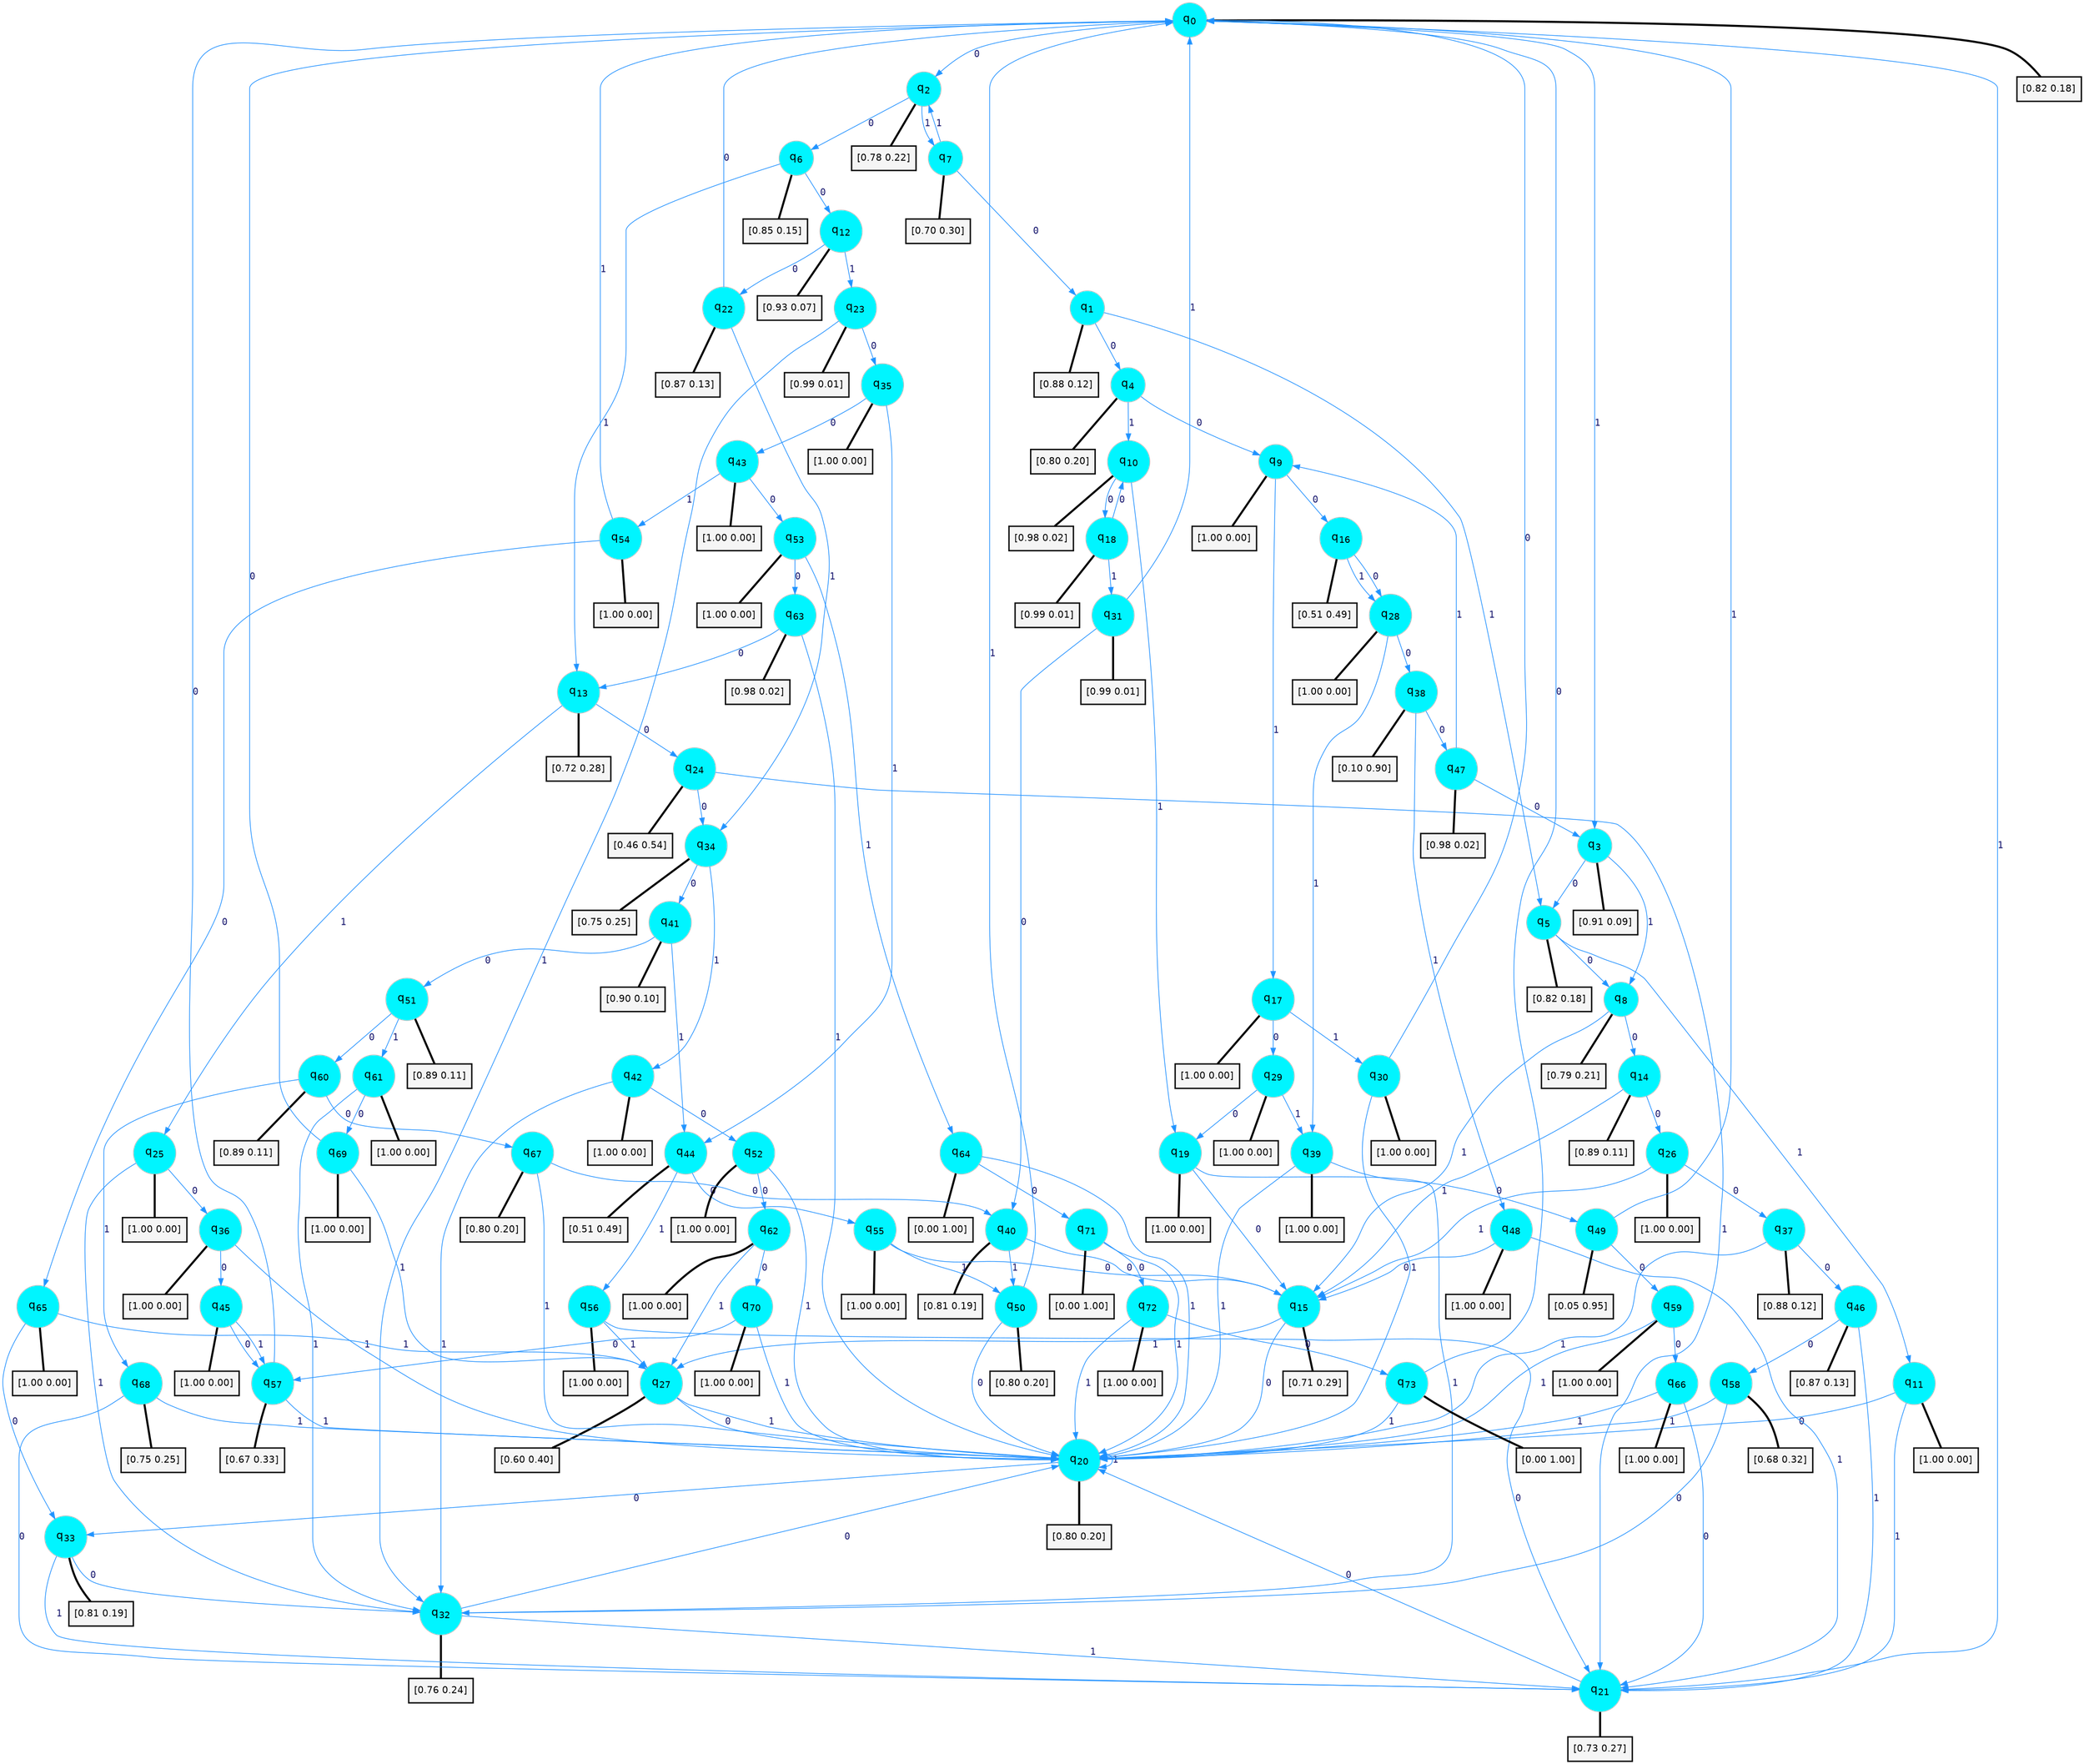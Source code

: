digraph G {
graph [
bgcolor=transparent, dpi=300, rankdir=TD, size="40,25"];
node [
color=gray, fillcolor=turquoise1, fontcolor=black, fontname=Helvetica, fontsize=16, fontweight=bold, shape=circle, style=filled];
edge [
arrowsize=1, color=dodgerblue1, fontcolor=midnightblue, fontname=courier, fontweight=bold, penwidth=1, style=solid, weight=20];
0[label=<q<SUB>0</SUB>>];
1[label=<q<SUB>1</SUB>>];
2[label=<q<SUB>2</SUB>>];
3[label=<q<SUB>3</SUB>>];
4[label=<q<SUB>4</SUB>>];
5[label=<q<SUB>5</SUB>>];
6[label=<q<SUB>6</SUB>>];
7[label=<q<SUB>7</SUB>>];
8[label=<q<SUB>8</SUB>>];
9[label=<q<SUB>9</SUB>>];
10[label=<q<SUB>10</SUB>>];
11[label=<q<SUB>11</SUB>>];
12[label=<q<SUB>12</SUB>>];
13[label=<q<SUB>13</SUB>>];
14[label=<q<SUB>14</SUB>>];
15[label=<q<SUB>15</SUB>>];
16[label=<q<SUB>16</SUB>>];
17[label=<q<SUB>17</SUB>>];
18[label=<q<SUB>18</SUB>>];
19[label=<q<SUB>19</SUB>>];
20[label=<q<SUB>20</SUB>>];
21[label=<q<SUB>21</SUB>>];
22[label=<q<SUB>22</SUB>>];
23[label=<q<SUB>23</SUB>>];
24[label=<q<SUB>24</SUB>>];
25[label=<q<SUB>25</SUB>>];
26[label=<q<SUB>26</SUB>>];
27[label=<q<SUB>27</SUB>>];
28[label=<q<SUB>28</SUB>>];
29[label=<q<SUB>29</SUB>>];
30[label=<q<SUB>30</SUB>>];
31[label=<q<SUB>31</SUB>>];
32[label=<q<SUB>32</SUB>>];
33[label=<q<SUB>33</SUB>>];
34[label=<q<SUB>34</SUB>>];
35[label=<q<SUB>35</SUB>>];
36[label=<q<SUB>36</SUB>>];
37[label=<q<SUB>37</SUB>>];
38[label=<q<SUB>38</SUB>>];
39[label=<q<SUB>39</SUB>>];
40[label=<q<SUB>40</SUB>>];
41[label=<q<SUB>41</SUB>>];
42[label=<q<SUB>42</SUB>>];
43[label=<q<SUB>43</SUB>>];
44[label=<q<SUB>44</SUB>>];
45[label=<q<SUB>45</SUB>>];
46[label=<q<SUB>46</SUB>>];
47[label=<q<SUB>47</SUB>>];
48[label=<q<SUB>48</SUB>>];
49[label=<q<SUB>49</SUB>>];
50[label=<q<SUB>50</SUB>>];
51[label=<q<SUB>51</SUB>>];
52[label=<q<SUB>52</SUB>>];
53[label=<q<SUB>53</SUB>>];
54[label=<q<SUB>54</SUB>>];
55[label=<q<SUB>55</SUB>>];
56[label=<q<SUB>56</SUB>>];
57[label=<q<SUB>57</SUB>>];
58[label=<q<SUB>58</SUB>>];
59[label=<q<SUB>59</SUB>>];
60[label=<q<SUB>60</SUB>>];
61[label=<q<SUB>61</SUB>>];
62[label=<q<SUB>62</SUB>>];
63[label=<q<SUB>63</SUB>>];
64[label=<q<SUB>64</SUB>>];
65[label=<q<SUB>65</SUB>>];
66[label=<q<SUB>66</SUB>>];
67[label=<q<SUB>67</SUB>>];
68[label=<q<SUB>68</SUB>>];
69[label=<q<SUB>69</SUB>>];
70[label=<q<SUB>70</SUB>>];
71[label=<q<SUB>71</SUB>>];
72[label=<q<SUB>72</SUB>>];
73[label=<q<SUB>73</SUB>>];
74[label="[0.82 0.18]", shape=box,fontcolor=black, fontname=Helvetica, fontsize=14, penwidth=2, fillcolor=whitesmoke,color=black];
75[label="[0.88 0.12]", shape=box,fontcolor=black, fontname=Helvetica, fontsize=14, penwidth=2, fillcolor=whitesmoke,color=black];
76[label="[0.78 0.22]", shape=box,fontcolor=black, fontname=Helvetica, fontsize=14, penwidth=2, fillcolor=whitesmoke,color=black];
77[label="[0.91 0.09]", shape=box,fontcolor=black, fontname=Helvetica, fontsize=14, penwidth=2, fillcolor=whitesmoke,color=black];
78[label="[0.80 0.20]", shape=box,fontcolor=black, fontname=Helvetica, fontsize=14, penwidth=2, fillcolor=whitesmoke,color=black];
79[label="[0.82 0.18]", shape=box,fontcolor=black, fontname=Helvetica, fontsize=14, penwidth=2, fillcolor=whitesmoke,color=black];
80[label="[0.85 0.15]", shape=box,fontcolor=black, fontname=Helvetica, fontsize=14, penwidth=2, fillcolor=whitesmoke,color=black];
81[label="[0.70 0.30]", shape=box,fontcolor=black, fontname=Helvetica, fontsize=14, penwidth=2, fillcolor=whitesmoke,color=black];
82[label="[0.79 0.21]", shape=box,fontcolor=black, fontname=Helvetica, fontsize=14, penwidth=2, fillcolor=whitesmoke,color=black];
83[label="[1.00 0.00]", shape=box,fontcolor=black, fontname=Helvetica, fontsize=14, penwidth=2, fillcolor=whitesmoke,color=black];
84[label="[0.98 0.02]", shape=box,fontcolor=black, fontname=Helvetica, fontsize=14, penwidth=2, fillcolor=whitesmoke,color=black];
85[label="[1.00 0.00]", shape=box,fontcolor=black, fontname=Helvetica, fontsize=14, penwidth=2, fillcolor=whitesmoke,color=black];
86[label="[0.93 0.07]", shape=box,fontcolor=black, fontname=Helvetica, fontsize=14, penwidth=2, fillcolor=whitesmoke,color=black];
87[label="[0.72 0.28]", shape=box,fontcolor=black, fontname=Helvetica, fontsize=14, penwidth=2, fillcolor=whitesmoke,color=black];
88[label="[0.89 0.11]", shape=box,fontcolor=black, fontname=Helvetica, fontsize=14, penwidth=2, fillcolor=whitesmoke,color=black];
89[label="[0.71 0.29]", shape=box,fontcolor=black, fontname=Helvetica, fontsize=14, penwidth=2, fillcolor=whitesmoke,color=black];
90[label="[0.51 0.49]", shape=box,fontcolor=black, fontname=Helvetica, fontsize=14, penwidth=2, fillcolor=whitesmoke,color=black];
91[label="[1.00 0.00]", shape=box,fontcolor=black, fontname=Helvetica, fontsize=14, penwidth=2, fillcolor=whitesmoke,color=black];
92[label="[0.99 0.01]", shape=box,fontcolor=black, fontname=Helvetica, fontsize=14, penwidth=2, fillcolor=whitesmoke,color=black];
93[label="[1.00 0.00]", shape=box,fontcolor=black, fontname=Helvetica, fontsize=14, penwidth=2, fillcolor=whitesmoke,color=black];
94[label="[0.80 0.20]", shape=box,fontcolor=black, fontname=Helvetica, fontsize=14, penwidth=2, fillcolor=whitesmoke,color=black];
95[label="[0.73 0.27]", shape=box,fontcolor=black, fontname=Helvetica, fontsize=14, penwidth=2, fillcolor=whitesmoke,color=black];
96[label="[0.87 0.13]", shape=box,fontcolor=black, fontname=Helvetica, fontsize=14, penwidth=2, fillcolor=whitesmoke,color=black];
97[label="[0.99 0.01]", shape=box,fontcolor=black, fontname=Helvetica, fontsize=14, penwidth=2, fillcolor=whitesmoke,color=black];
98[label="[0.46 0.54]", shape=box,fontcolor=black, fontname=Helvetica, fontsize=14, penwidth=2, fillcolor=whitesmoke,color=black];
99[label="[1.00 0.00]", shape=box,fontcolor=black, fontname=Helvetica, fontsize=14, penwidth=2, fillcolor=whitesmoke,color=black];
100[label="[1.00 0.00]", shape=box,fontcolor=black, fontname=Helvetica, fontsize=14, penwidth=2, fillcolor=whitesmoke,color=black];
101[label="[0.60 0.40]", shape=box,fontcolor=black, fontname=Helvetica, fontsize=14, penwidth=2, fillcolor=whitesmoke,color=black];
102[label="[1.00 0.00]", shape=box,fontcolor=black, fontname=Helvetica, fontsize=14, penwidth=2, fillcolor=whitesmoke,color=black];
103[label="[1.00 0.00]", shape=box,fontcolor=black, fontname=Helvetica, fontsize=14, penwidth=2, fillcolor=whitesmoke,color=black];
104[label="[1.00 0.00]", shape=box,fontcolor=black, fontname=Helvetica, fontsize=14, penwidth=2, fillcolor=whitesmoke,color=black];
105[label="[0.99 0.01]", shape=box,fontcolor=black, fontname=Helvetica, fontsize=14, penwidth=2, fillcolor=whitesmoke,color=black];
106[label="[0.76 0.24]", shape=box,fontcolor=black, fontname=Helvetica, fontsize=14, penwidth=2, fillcolor=whitesmoke,color=black];
107[label="[0.81 0.19]", shape=box,fontcolor=black, fontname=Helvetica, fontsize=14, penwidth=2, fillcolor=whitesmoke,color=black];
108[label="[0.75 0.25]", shape=box,fontcolor=black, fontname=Helvetica, fontsize=14, penwidth=2, fillcolor=whitesmoke,color=black];
109[label="[1.00 0.00]", shape=box,fontcolor=black, fontname=Helvetica, fontsize=14, penwidth=2, fillcolor=whitesmoke,color=black];
110[label="[1.00 0.00]", shape=box,fontcolor=black, fontname=Helvetica, fontsize=14, penwidth=2, fillcolor=whitesmoke,color=black];
111[label="[0.88 0.12]", shape=box,fontcolor=black, fontname=Helvetica, fontsize=14, penwidth=2, fillcolor=whitesmoke,color=black];
112[label="[0.10 0.90]", shape=box,fontcolor=black, fontname=Helvetica, fontsize=14, penwidth=2, fillcolor=whitesmoke,color=black];
113[label="[1.00 0.00]", shape=box,fontcolor=black, fontname=Helvetica, fontsize=14, penwidth=2, fillcolor=whitesmoke,color=black];
114[label="[0.81 0.19]", shape=box,fontcolor=black, fontname=Helvetica, fontsize=14, penwidth=2, fillcolor=whitesmoke,color=black];
115[label="[0.90 0.10]", shape=box,fontcolor=black, fontname=Helvetica, fontsize=14, penwidth=2, fillcolor=whitesmoke,color=black];
116[label="[1.00 0.00]", shape=box,fontcolor=black, fontname=Helvetica, fontsize=14, penwidth=2, fillcolor=whitesmoke,color=black];
117[label="[1.00 0.00]", shape=box,fontcolor=black, fontname=Helvetica, fontsize=14, penwidth=2, fillcolor=whitesmoke,color=black];
118[label="[0.51 0.49]", shape=box,fontcolor=black, fontname=Helvetica, fontsize=14, penwidth=2, fillcolor=whitesmoke,color=black];
119[label="[1.00 0.00]", shape=box,fontcolor=black, fontname=Helvetica, fontsize=14, penwidth=2, fillcolor=whitesmoke,color=black];
120[label="[0.87 0.13]", shape=box,fontcolor=black, fontname=Helvetica, fontsize=14, penwidth=2, fillcolor=whitesmoke,color=black];
121[label="[0.98 0.02]", shape=box,fontcolor=black, fontname=Helvetica, fontsize=14, penwidth=2, fillcolor=whitesmoke,color=black];
122[label="[1.00 0.00]", shape=box,fontcolor=black, fontname=Helvetica, fontsize=14, penwidth=2, fillcolor=whitesmoke,color=black];
123[label="[0.05 0.95]", shape=box,fontcolor=black, fontname=Helvetica, fontsize=14, penwidth=2, fillcolor=whitesmoke,color=black];
124[label="[0.80 0.20]", shape=box,fontcolor=black, fontname=Helvetica, fontsize=14, penwidth=2, fillcolor=whitesmoke,color=black];
125[label="[0.89 0.11]", shape=box,fontcolor=black, fontname=Helvetica, fontsize=14, penwidth=2, fillcolor=whitesmoke,color=black];
126[label="[1.00 0.00]", shape=box,fontcolor=black, fontname=Helvetica, fontsize=14, penwidth=2, fillcolor=whitesmoke,color=black];
127[label="[1.00 0.00]", shape=box,fontcolor=black, fontname=Helvetica, fontsize=14, penwidth=2, fillcolor=whitesmoke,color=black];
128[label="[1.00 0.00]", shape=box,fontcolor=black, fontname=Helvetica, fontsize=14, penwidth=2, fillcolor=whitesmoke,color=black];
129[label="[1.00 0.00]", shape=box,fontcolor=black, fontname=Helvetica, fontsize=14, penwidth=2, fillcolor=whitesmoke,color=black];
130[label="[1.00 0.00]", shape=box,fontcolor=black, fontname=Helvetica, fontsize=14, penwidth=2, fillcolor=whitesmoke,color=black];
131[label="[0.67 0.33]", shape=box,fontcolor=black, fontname=Helvetica, fontsize=14, penwidth=2, fillcolor=whitesmoke,color=black];
132[label="[0.68 0.32]", shape=box,fontcolor=black, fontname=Helvetica, fontsize=14, penwidth=2, fillcolor=whitesmoke,color=black];
133[label="[1.00 0.00]", shape=box,fontcolor=black, fontname=Helvetica, fontsize=14, penwidth=2, fillcolor=whitesmoke,color=black];
134[label="[0.89 0.11]", shape=box,fontcolor=black, fontname=Helvetica, fontsize=14, penwidth=2, fillcolor=whitesmoke,color=black];
135[label="[1.00 0.00]", shape=box,fontcolor=black, fontname=Helvetica, fontsize=14, penwidth=2, fillcolor=whitesmoke,color=black];
136[label="[1.00 0.00]", shape=box,fontcolor=black, fontname=Helvetica, fontsize=14, penwidth=2, fillcolor=whitesmoke,color=black];
137[label="[0.98 0.02]", shape=box,fontcolor=black, fontname=Helvetica, fontsize=14, penwidth=2, fillcolor=whitesmoke,color=black];
138[label="[0.00 1.00]", shape=box,fontcolor=black, fontname=Helvetica, fontsize=14, penwidth=2, fillcolor=whitesmoke,color=black];
139[label="[1.00 0.00]", shape=box,fontcolor=black, fontname=Helvetica, fontsize=14, penwidth=2, fillcolor=whitesmoke,color=black];
140[label="[1.00 0.00]", shape=box,fontcolor=black, fontname=Helvetica, fontsize=14, penwidth=2, fillcolor=whitesmoke,color=black];
141[label="[0.80 0.20]", shape=box,fontcolor=black, fontname=Helvetica, fontsize=14, penwidth=2, fillcolor=whitesmoke,color=black];
142[label="[0.75 0.25]", shape=box,fontcolor=black, fontname=Helvetica, fontsize=14, penwidth=2, fillcolor=whitesmoke,color=black];
143[label="[1.00 0.00]", shape=box,fontcolor=black, fontname=Helvetica, fontsize=14, penwidth=2, fillcolor=whitesmoke,color=black];
144[label="[1.00 0.00]", shape=box,fontcolor=black, fontname=Helvetica, fontsize=14, penwidth=2, fillcolor=whitesmoke,color=black];
145[label="[0.00 1.00]", shape=box,fontcolor=black, fontname=Helvetica, fontsize=14, penwidth=2, fillcolor=whitesmoke,color=black];
146[label="[1.00 0.00]", shape=box,fontcolor=black, fontname=Helvetica, fontsize=14, penwidth=2, fillcolor=whitesmoke,color=black];
147[label="[0.00 1.00]", shape=box,fontcolor=black, fontname=Helvetica, fontsize=14, penwidth=2, fillcolor=whitesmoke,color=black];
0->2 [label=0];
0->3 [label=1];
0->74 [arrowhead=none, penwidth=3,color=black];
1->4 [label=0];
1->5 [label=1];
1->75 [arrowhead=none, penwidth=3,color=black];
2->6 [label=0];
2->7 [label=1];
2->76 [arrowhead=none, penwidth=3,color=black];
3->5 [label=0];
3->8 [label=1];
3->77 [arrowhead=none, penwidth=3,color=black];
4->9 [label=0];
4->10 [label=1];
4->78 [arrowhead=none, penwidth=3,color=black];
5->8 [label=0];
5->11 [label=1];
5->79 [arrowhead=none, penwidth=3,color=black];
6->12 [label=0];
6->13 [label=1];
6->80 [arrowhead=none, penwidth=3,color=black];
7->1 [label=0];
7->2 [label=1];
7->81 [arrowhead=none, penwidth=3,color=black];
8->14 [label=0];
8->15 [label=1];
8->82 [arrowhead=none, penwidth=3,color=black];
9->16 [label=0];
9->17 [label=1];
9->83 [arrowhead=none, penwidth=3,color=black];
10->18 [label=0];
10->19 [label=1];
10->84 [arrowhead=none, penwidth=3,color=black];
11->20 [label=0];
11->21 [label=1];
11->85 [arrowhead=none, penwidth=3,color=black];
12->22 [label=0];
12->23 [label=1];
12->86 [arrowhead=none, penwidth=3,color=black];
13->24 [label=0];
13->25 [label=1];
13->87 [arrowhead=none, penwidth=3,color=black];
14->26 [label=0];
14->15 [label=1];
14->88 [arrowhead=none, penwidth=3,color=black];
15->20 [label=0];
15->27 [label=1];
15->89 [arrowhead=none, penwidth=3,color=black];
16->28 [label=0];
16->28 [label=1];
16->90 [arrowhead=none, penwidth=3,color=black];
17->29 [label=0];
17->30 [label=1];
17->91 [arrowhead=none, penwidth=3,color=black];
18->10 [label=0];
18->31 [label=1];
18->92 [arrowhead=none, penwidth=3,color=black];
19->15 [label=0];
19->32 [label=1];
19->93 [arrowhead=none, penwidth=3,color=black];
20->33 [label=0];
20->20 [label=1];
20->94 [arrowhead=none, penwidth=3,color=black];
21->20 [label=0];
21->0 [label=1];
21->95 [arrowhead=none, penwidth=3,color=black];
22->0 [label=0];
22->34 [label=1];
22->96 [arrowhead=none, penwidth=3,color=black];
23->35 [label=0];
23->32 [label=1];
23->97 [arrowhead=none, penwidth=3,color=black];
24->34 [label=0];
24->21 [label=1];
24->98 [arrowhead=none, penwidth=3,color=black];
25->36 [label=0];
25->32 [label=1];
25->99 [arrowhead=none, penwidth=3,color=black];
26->37 [label=0];
26->15 [label=1];
26->100 [arrowhead=none, penwidth=3,color=black];
27->20 [label=0];
27->20 [label=1];
27->101 [arrowhead=none, penwidth=3,color=black];
28->38 [label=0];
28->39 [label=1];
28->102 [arrowhead=none, penwidth=3,color=black];
29->19 [label=0];
29->39 [label=1];
29->103 [arrowhead=none, penwidth=3,color=black];
30->0 [label=0];
30->20 [label=1];
30->104 [arrowhead=none, penwidth=3,color=black];
31->40 [label=0];
31->0 [label=1];
31->105 [arrowhead=none, penwidth=3,color=black];
32->20 [label=0];
32->21 [label=1];
32->106 [arrowhead=none, penwidth=3,color=black];
33->32 [label=0];
33->21 [label=1];
33->107 [arrowhead=none, penwidth=3,color=black];
34->41 [label=0];
34->42 [label=1];
34->108 [arrowhead=none, penwidth=3,color=black];
35->43 [label=0];
35->44 [label=1];
35->109 [arrowhead=none, penwidth=3,color=black];
36->45 [label=0];
36->20 [label=1];
36->110 [arrowhead=none, penwidth=3,color=black];
37->46 [label=0];
37->20 [label=1];
37->111 [arrowhead=none, penwidth=3,color=black];
38->47 [label=0];
38->48 [label=1];
38->112 [arrowhead=none, penwidth=3,color=black];
39->49 [label=0];
39->20 [label=1];
39->113 [arrowhead=none, penwidth=3,color=black];
40->15 [label=0];
40->50 [label=1];
40->114 [arrowhead=none, penwidth=3,color=black];
41->51 [label=0];
41->44 [label=1];
41->115 [arrowhead=none, penwidth=3,color=black];
42->52 [label=0];
42->32 [label=1];
42->116 [arrowhead=none, penwidth=3,color=black];
43->53 [label=0];
43->54 [label=1];
43->117 [arrowhead=none, penwidth=3,color=black];
44->55 [label=0];
44->56 [label=1];
44->118 [arrowhead=none, penwidth=3,color=black];
45->57 [label=0];
45->57 [label=1];
45->119 [arrowhead=none, penwidth=3,color=black];
46->58 [label=0];
46->21 [label=1];
46->120 [arrowhead=none, penwidth=3,color=black];
47->3 [label=0];
47->9 [label=1];
47->121 [arrowhead=none, penwidth=3,color=black];
48->15 [label=0];
48->21 [label=1];
48->122 [arrowhead=none, penwidth=3,color=black];
49->59 [label=0];
49->0 [label=1];
49->123 [arrowhead=none, penwidth=3,color=black];
50->20 [label=0];
50->0 [label=1];
50->124 [arrowhead=none, penwidth=3,color=black];
51->60 [label=0];
51->61 [label=1];
51->125 [arrowhead=none, penwidth=3,color=black];
52->62 [label=0];
52->20 [label=1];
52->126 [arrowhead=none, penwidth=3,color=black];
53->63 [label=0];
53->64 [label=1];
53->127 [arrowhead=none, penwidth=3,color=black];
54->65 [label=0];
54->0 [label=1];
54->128 [arrowhead=none, penwidth=3,color=black];
55->15 [label=0];
55->50 [label=1];
55->129 [arrowhead=none, penwidth=3,color=black];
56->21 [label=0];
56->27 [label=1];
56->130 [arrowhead=none, penwidth=3,color=black];
57->0 [label=0];
57->20 [label=1];
57->131 [arrowhead=none, penwidth=3,color=black];
58->32 [label=0];
58->20 [label=1];
58->132 [arrowhead=none, penwidth=3,color=black];
59->66 [label=0];
59->20 [label=1];
59->133 [arrowhead=none, penwidth=3,color=black];
60->67 [label=0];
60->68 [label=1];
60->134 [arrowhead=none, penwidth=3,color=black];
61->69 [label=0];
61->32 [label=1];
61->135 [arrowhead=none, penwidth=3,color=black];
62->70 [label=0];
62->27 [label=1];
62->136 [arrowhead=none, penwidth=3,color=black];
63->13 [label=0];
63->20 [label=1];
63->137 [arrowhead=none, penwidth=3,color=black];
64->71 [label=0];
64->20 [label=1];
64->138 [arrowhead=none, penwidth=3,color=black];
65->33 [label=0];
65->27 [label=1];
65->139 [arrowhead=none, penwidth=3,color=black];
66->21 [label=0];
66->20 [label=1];
66->140 [arrowhead=none, penwidth=3,color=black];
67->40 [label=0];
67->20 [label=1];
67->141 [arrowhead=none, penwidth=3,color=black];
68->21 [label=0];
68->20 [label=1];
68->142 [arrowhead=none, penwidth=3,color=black];
69->0 [label=0];
69->27 [label=1];
69->143 [arrowhead=none, penwidth=3,color=black];
70->57 [label=0];
70->20 [label=1];
70->144 [arrowhead=none, penwidth=3,color=black];
71->72 [label=0];
71->20 [label=1];
71->145 [arrowhead=none, penwidth=3,color=black];
72->73 [label=0];
72->20 [label=1];
72->146 [arrowhead=none, penwidth=3,color=black];
73->0 [label=0];
73->20 [label=1];
73->147 [arrowhead=none, penwidth=3,color=black];
}
